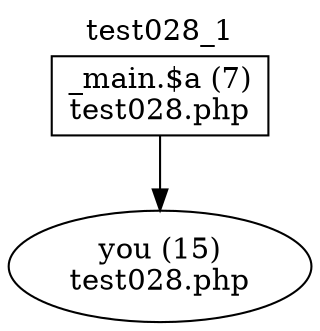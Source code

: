 digraph cfg {
  label="test028_1";
  labelloc=t;
  n1 [shape=box, label="_main.$a (7)\ntest028.php"];
  n2 [shape=ellipse, label="you (15)\ntest028.php"];
  n1 -> n2;
}

